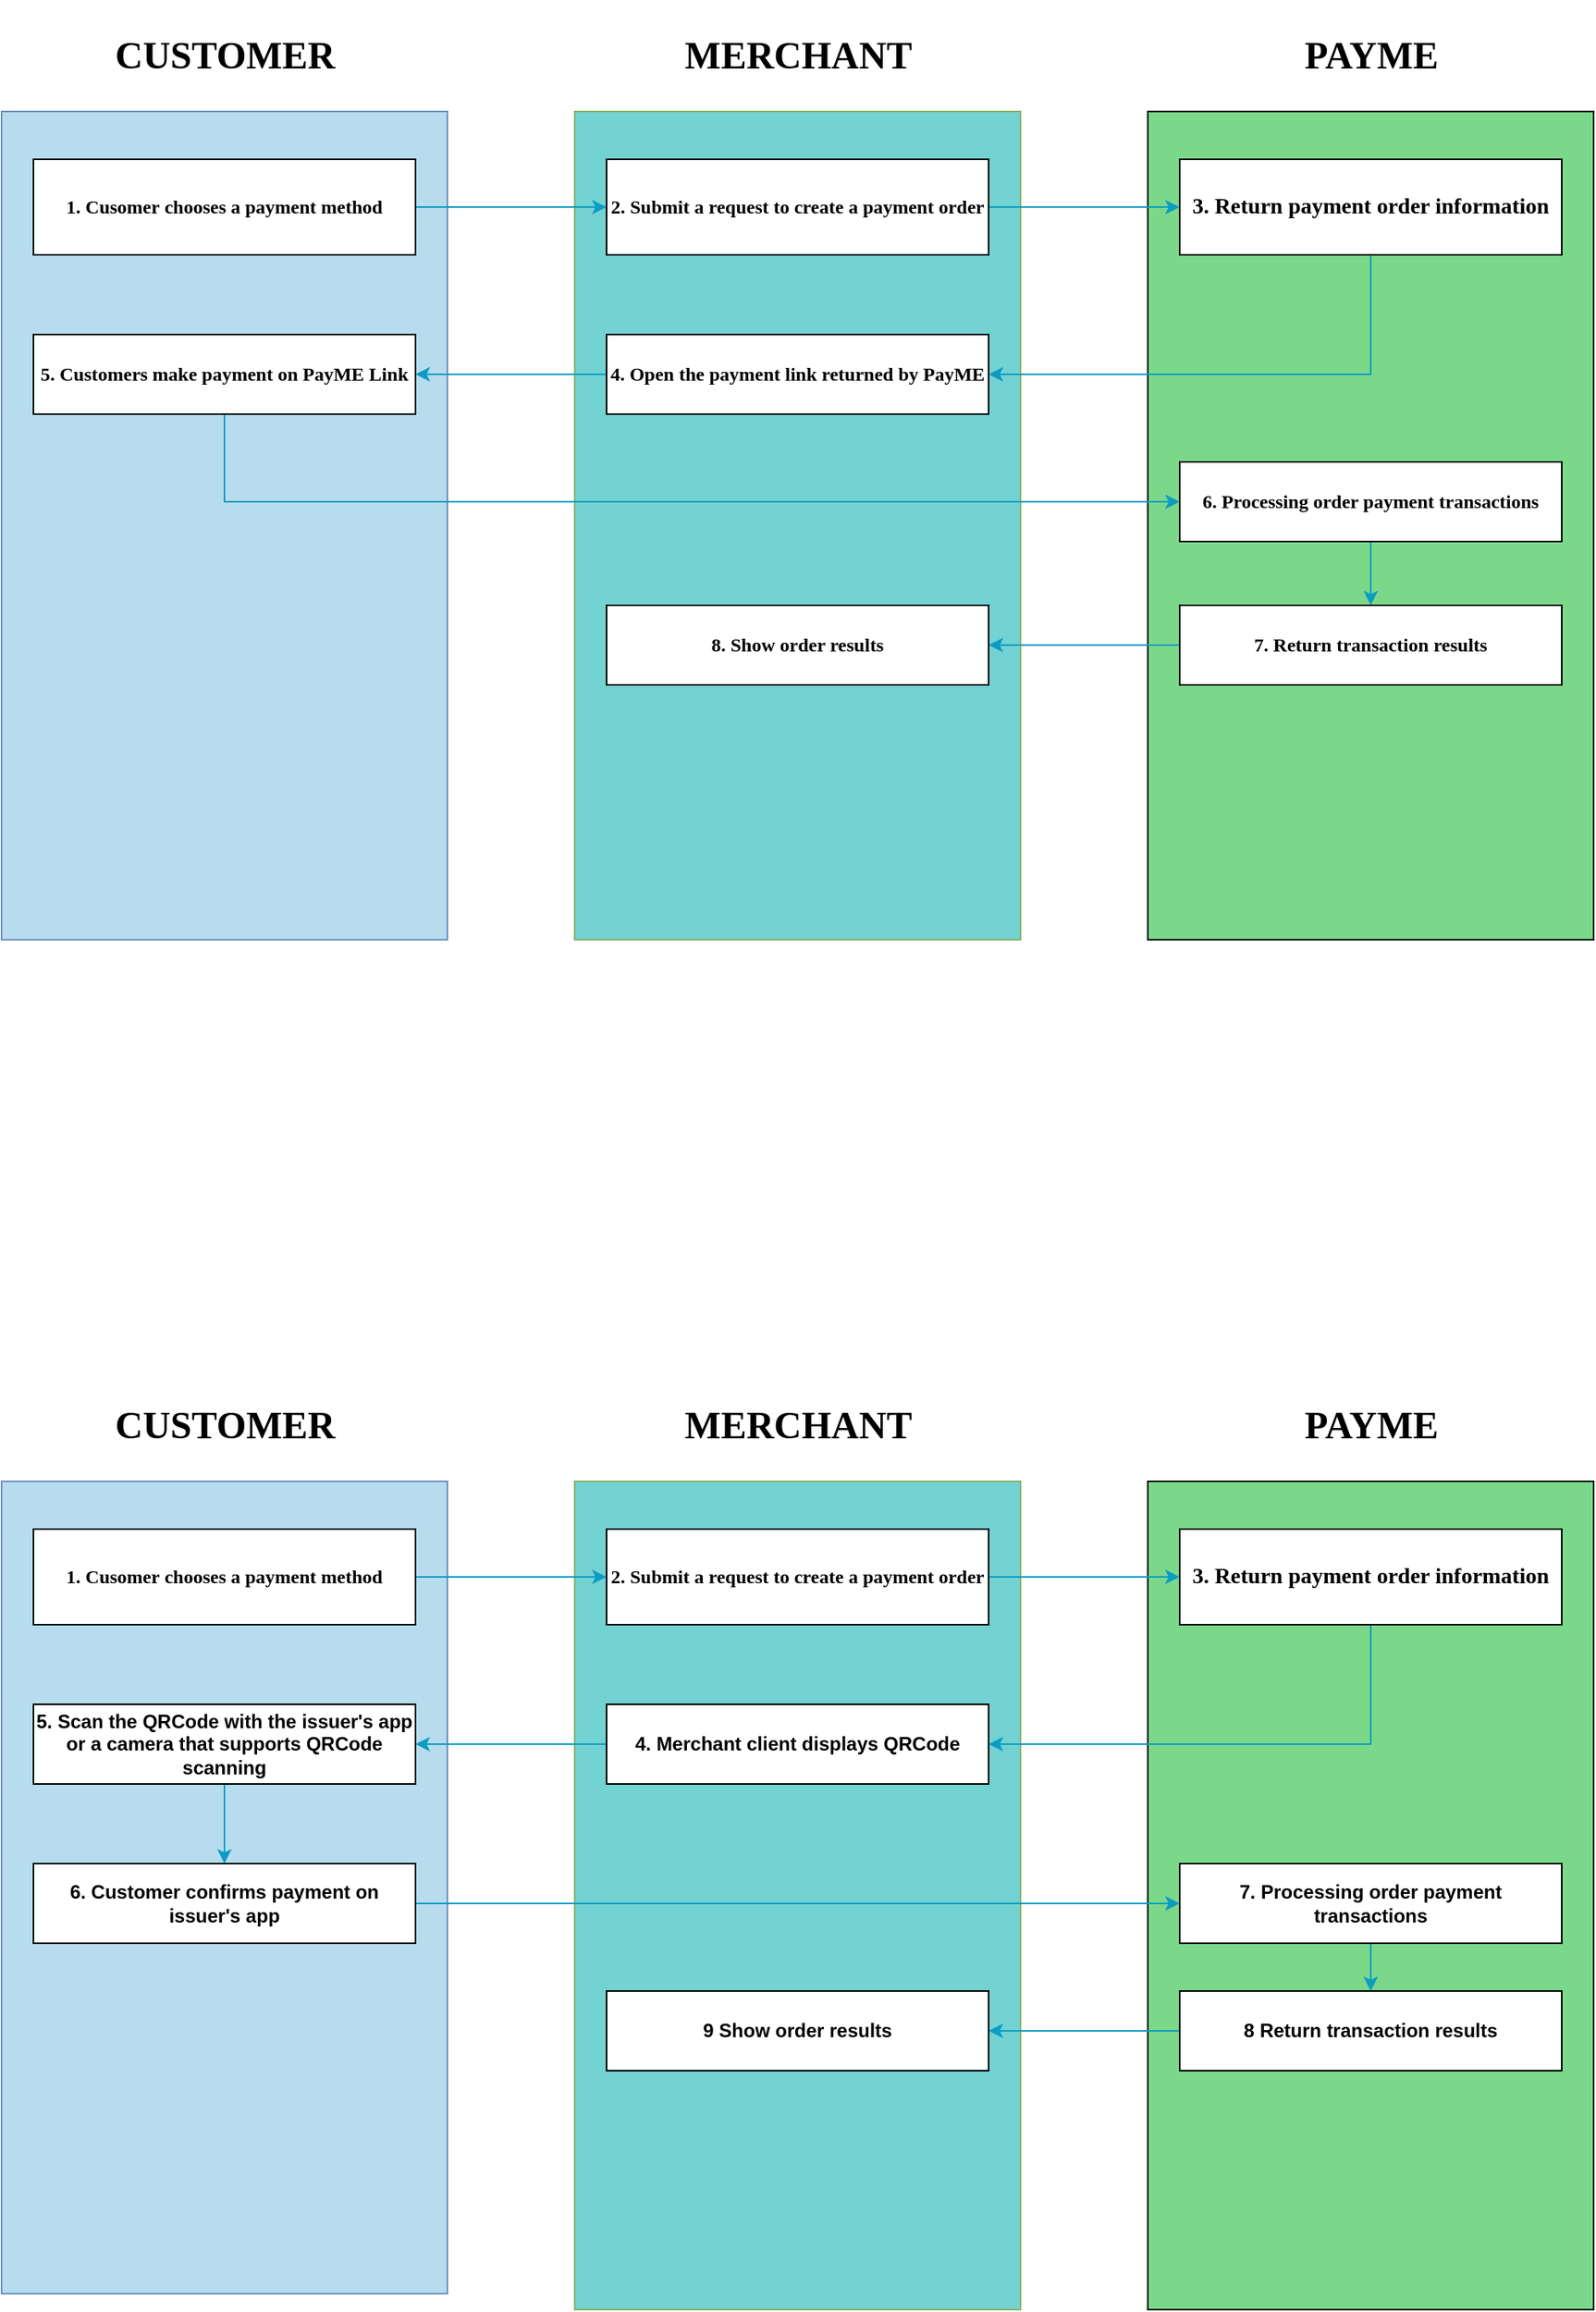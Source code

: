<mxfile version="20.7.4" type="github">
  <diagram id="nCt2MH3JMU5qnf8b5OxJ" name="Page-1">
    <mxGraphModel dx="989" dy="1621" grid="1" gridSize="10" guides="1" tooltips="1" connect="1" arrows="1" fold="1" page="1" pageScale="1" pageWidth="850" pageHeight="1100" math="0" shadow="0">
      <root>
        <mxCell id="0" />
        <mxCell id="1" parent="0" />
        <mxCell id="DisY7DZ7IWDPUWeo6XZU-4" value="" style="rounded=0;whiteSpace=wrap;html=1;fillColor=#b6dcee;strokeColor=#6c8ebf;" vertex="1" parent="1">
          <mxGeometry x="40" y="-640" width="280" height="520" as="geometry" />
        </mxCell>
        <mxCell id="DisY7DZ7IWDPUWeo6XZU-5" value="" style="rounded=0;whiteSpace=wrap;html=1;fillColor=#73d2d2;strokeColor=#82b366;" vertex="1" parent="1">
          <mxGeometry x="400" y="-640" width="280" height="520" as="geometry" />
        </mxCell>
        <mxCell id="DisY7DZ7IWDPUWeo6XZU-6" value="" style="rounded=0;whiteSpace=wrap;html=1;fillColor=#7bd88a;" vertex="1" parent="1">
          <mxGeometry x="760" y="-640" width="280" height="520" as="geometry" />
        </mxCell>
        <mxCell id="DisY7DZ7IWDPUWeo6XZU-22" style="edgeStyle=orthogonalEdgeStyle;rounded=0;jumpSize=8;orthogonalLoop=1;jettySize=auto;html=1;exitX=1;exitY=0.5;exitDx=0;exitDy=0;entryX=0;entryY=0.5;entryDx=0;entryDy=0;strokeColor=#0c9cc2;" edge="1" parent="1" source="DisY7DZ7IWDPUWeo6XZU-7" target="DisY7DZ7IWDPUWeo6XZU-10">
          <mxGeometry relative="1" as="geometry" />
        </mxCell>
        <mxCell id="DisY7DZ7IWDPUWeo6XZU-7" value="&lt;font face=&quot;Times New Roman&quot; style=&quot;font-size: 12px;&quot;&gt;1. Cusomer&amp;nbsp;&lt;span style=&quot;font-size: 12px; text-align: left; background-color: rgb(255, 255, 255);&quot;&gt;chooses a payment method&lt;/span&gt;&lt;/font&gt;" style="rounded=0;html=1;fontColor=default;whiteSpace=wrap;fontSize=12;fontStyle=1" vertex="1" parent="1">
          <mxGeometry x="60" y="-610" width="240" height="60" as="geometry" />
        </mxCell>
        <mxCell id="DisY7DZ7IWDPUWeo6XZU-137" style="edgeStyle=orthogonalEdgeStyle;rounded=0;jumpSize=8;orthogonalLoop=1;jettySize=auto;html=1;exitX=0.5;exitY=1;exitDx=0;exitDy=0;entryX=0;entryY=0.5;entryDx=0;entryDy=0;strokeColor=#0c9cc2;fontFamily=Times New Roman;fontSize=14;fontColor=#000000;" edge="1" parent="1" source="DisY7DZ7IWDPUWeo6XZU-8" target="DisY7DZ7IWDPUWeo6XZU-13">
          <mxGeometry relative="1" as="geometry" />
        </mxCell>
        <mxCell id="DisY7DZ7IWDPUWeo6XZU-8" value="5.&amp;nbsp;&lt;span style=&quot;font-size: 12px; text-align: left; background-color: rgb(255, 255, 255);&quot;&gt;Customers make payment on PayME Link&lt;/span&gt;" style="rounded=0;whiteSpace=wrap;html=1;fontFamily=Times New Roman;fontStyle=1;fontSize=12;" vertex="1" parent="1">
          <mxGeometry x="60" y="-500" width="240" height="50" as="geometry" />
        </mxCell>
        <mxCell id="DisY7DZ7IWDPUWeo6XZU-20" style="edgeStyle=orthogonalEdgeStyle;rounded=0;orthogonalLoop=1;jettySize=auto;html=1;exitX=1;exitY=0.5;exitDx=0;exitDy=0;strokeColor=#0c9cc2;" edge="1" parent="1" source="DisY7DZ7IWDPUWeo6XZU-10" target="DisY7DZ7IWDPUWeo6XZU-12">
          <mxGeometry relative="1" as="geometry" />
        </mxCell>
        <mxCell id="DisY7DZ7IWDPUWeo6XZU-10" value="&lt;span style=&quot;font-size: 12px; font-style: normal; font-variant-ligatures: normal; font-variant-caps: normal; letter-spacing: normal; orphans: 2; text-indent: 0px; text-transform: none; widows: 2; word-spacing: 0px; -webkit-text-stroke-width: 0px; text-decoration-thickness: initial; text-decoration-style: initial; text-decoration-color: initial; float: none; display: inline !important;&quot;&gt;2. Submit a request to create a payment order&lt;/span&gt;" style="rounded=0;whiteSpace=wrap;html=1;align=center;fontSize=12;fontFamily=Times New Roman;fontStyle=1;labelBackgroundColor=none;fontColor=default;" vertex="1" parent="1">
          <mxGeometry x="420" y="-610" width="240" height="60" as="geometry" />
        </mxCell>
        <mxCell id="DisY7DZ7IWDPUWeo6XZU-23" style="edgeStyle=orthogonalEdgeStyle;rounded=0;jumpSize=8;orthogonalLoop=1;jettySize=auto;html=1;exitX=0;exitY=0.5;exitDx=0;exitDy=0;strokeColor=#0c9cc2;" edge="1" parent="1" source="DisY7DZ7IWDPUWeo6XZU-11" target="DisY7DZ7IWDPUWeo6XZU-8">
          <mxGeometry relative="1" as="geometry" />
        </mxCell>
        <mxCell id="DisY7DZ7IWDPUWeo6XZU-11" value="&lt;span style=&quot;font-size: 12px; font-style: normal; font-variant-ligatures: normal; font-variant-caps: normal; letter-spacing: normal; orphans: 2; text-align: left; text-indent: 0px; text-transform: none; widows: 2; word-spacing: 0px; -webkit-text-stroke-width: 0px; background-color: rgb(255, 255, 255); text-decoration-thickness: initial; text-decoration-style: initial; text-decoration-color: initial; float: none; display: inline !important;&quot;&gt;4. Open the payment link returned by PayME&lt;/span&gt;" style="rounded=0;whiteSpace=wrap;html=1;fontFamily=Times New Roman;fontStyle=1;fontSize=12;" vertex="1" parent="1">
          <mxGeometry x="420" y="-500" width="240" height="50" as="geometry" />
        </mxCell>
        <mxCell id="DisY7DZ7IWDPUWeo6XZU-21" style="edgeStyle=orthogonalEdgeStyle;rounded=0;orthogonalLoop=1;jettySize=auto;html=1;exitX=0.5;exitY=1;exitDx=0;exitDy=0;entryX=1;entryY=0.5;entryDx=0;entryDy=0;strokeColor=#0c9cc2;" edge="1" parent="1" source="DisY7DZ7IWDPUWeo6XZU-12" target="DisY7DZ7IWDPUWeo6XZU-11">
          <mxGeometry relative="1" as="geometry" />
        </mxCell>
        <mxCell id="DisY7DZ7IWDPUWeo6XZU-12" value="&lt;span style=&quot;font-size: 14px; font-style: normal; font-variant-ligatures: normal; font-variant-caps: normal; letter-spacing: normal; orphans: 2; text-align: left; text-indent: 0px; text-transform: none; widows: 2; word-spacing: 0px; -webkit-text-stroke-width: 0px; background-color: rgb(255, 255, 255); text-decoration-thickness: initial; text-decoration-style: initial; text-decoration-color: initial; float: none; display: inline !important;&quot;&gt;3. Return payment order information&lt;/span&gt;" style="rounded=0;whiteSpace=wrap;html=1;fontFamily=Times New Roman;fontSize=14;fontStyle=1;fontColor=#000000;" vertex="1" parent="1">
          <mxGeometry x="780" y="-610" width="240" height="60" as="geometry" />
        </mxCell>
        <mxCell id="DisY7DZ7IWDPUWeo6XZU-27" style="edgeStyle=orthogonalEdgeStyle;rounded=0;jumpSize=8;orthogonalLoop=1;jettySize=auto;html=1;exitX=0.5;exitY=1;exitDx=0;exitDy=0;entryX=0.5;entryY=0;entryDx=0;entryDy=0;strokeColor=#0c9cc2;" edge="1" parent="1" source="DisY7DZ7IWDPUWeo6XZU-13" target="DisY7DZ7IWDPUWeo6XZU-14">
          <mxGeometry relative="1" as="geometry" />
        </mxCell>
        <mxCell id="DisY7DZ7IWDPUWeo6XZU-13" value="&lt;div style=&quot;text-align: left; font-size: 12px;&quot;&gt;&lt;span style=&quot;background-color: initial; font-size: 12px;&quot;&gt;6.&amp;nbsp;&lt;/span&gt;&lt;font style=&quot;font-size: 12px;&quot;&gt;&lt;span style=&quot;font-size: 12px; background-color: rgb(255, 255, 255);&quot;&gt;Processing order payment transactions&lt;/span&gt;&lt;/font&gt;&lt;/div&gt;" style="rounded=0;whiteSpace=wrap;html=1;fontFamily=Times New Roman;fontStyle=1;fontSize=12;" vertex="1" parent="1">
          <mxGeometry x="780" y="-420" width="240" height="50" as="geometry" />
        </mxCell>
        <mxCell id="DisY7DZ7IWDPUWeo6XZU-28" style="edgeStyle=orthogonalEdgeStyle;rounded=0;jumpSize=8;orthogonalLoop=1;jettySize=auto;html=1;exitX=0;exitY=0.5;exitDx=0;exitDy=0;entryX=1;entryY=0.5;entryDx=0;entryDy=0;strokeColor=#0c9cc2;" edge="1" parent="1" source="DisY7DZ7IWDPUWeo6XZU-14" target="DisY7DZ7IWDPUWeo6XZU-15">
          <mxGeometry relative="1" as="geometry" />
        </mxCell>
        <mxCell id="DisY7DZ7IWDPUWeo6XZU-14" value="7.&amp;nbsp;&lt;span style=&quot;border-color: var(--border-color); font-size: 12px; text-align: left; background-color: rgb(255, 255, 255);&quot;&gt;Return transaction results&lt;/span&gt;" style="rounded=0;whiteSpace=wrap;html=1;fontFamily=Times New Roman;fontStyle=1;fontSize=12;" vertex="1" parent="1">
          <mxGeometry x="780" y="-330" width="240" height="50" as="geometry" />
        </mxCell>
        <mxCell id="DisY7DZ7IWDPUWeo6XZU-15" value="8.&amp;nbsp;&lt;span style=&quot;font-size: 12px; text-align: left; background-color: rgb(255, 255, 255);&quot;&gt;Show order results&lt;/span&gt;" style="rounded=0;whiteSpace=wrap;html=1;fontFamily=Times New Roman;fontStyle=1;fontSize=12;" vertex="1" parent="1">
          <mxGeometry x="420" y="-330" width="240" height="50" as="geometry" />
        </mxCell>
        <mxCell id="DisY7DZ7IWDPUWeo6XZU-30" value="&lt;h1&gt;CUSTOMER&lt;/h1&gt;" style="text;html=1;align=center;verticalAlign=middle;resizable=0;points=[];autosize=1;strokeColor=none;fillColor=none;fontStyle=1;fontFamily=Times New Roman;" vertex="1" parent="1">
          <mxGeometry x="100" y="-710" width="160" height="70" as="geometry" />
        </mxCell>
        <mxCell id="DisY7DZ7IWDPUWeo6XZU-31" value="&lt;h1&gt;MERCHANT&lt;/h1&gt;" style="text;html=1;align=center;verticalAlign=middle;resizable=0;points=[];autosize=1;strokeColor=none;fillColor=none;fontStyle=1;fontFamily=Times New Roman;" vertex="1" parent="1">
          <mxGeometry x="455" y="-710" width="170" height="70" as="geometry" />
        </mxCell>
        <mxCell id="DisY7DZ7IWDPUWeo6XZU-32" value="&lt;h1&gt;PAYME&lt;/h1&gt;" style="text;html=1;align=center;verticalAlign=middle;resizable=0;points=[];autosize=1;strokeColor=none;fillColor=none;fontStyle=1;fontFamily=Times New Roman;" vertex="1" parent="1">
          <mxGeometry x="845" y="-710" width="110" height="70" as="geometry" />
        </mxCell>
        <mxCell id="DisY7DZ7IWDPUWeo6XZU-113" value="&lt;h1&gt;CUSTOMER&lt;/h1&gt;" style="text;html=1;align=center;verticalAlign=middle;resizable=0;points=[];autosize=1;strokeColor=none;fillColor=none;fontStyle=1;fontFamily=Times New Roman;" vertex="1" parent="1">
          <mxGeometry x="100" y="150" width="160" height="70" as="geometry" />
        </mxCell>
        <mxCell id="DisY7DZ7IWDPUWeo6XZU-114" value="&lt;h1&gt;MERCHANT&lt;/h1&gt;" style="text;html=1;align=center;verticalAlign=middle;resizable=0;points=[];autosize=1;strokeColor=none;fillColor=none;fontStyle=1;fontFamily=Times New Roman;" vertex="1" parent="1">
          <mxGeometry x="455" y="150" width="170" height="70" as="geometry" />
        </mxCell>
        <mxCell id="DisY7DZ7IWDPUWeo6XZU-115" value="&lt;h1&gt;PAYME&lt;/h1&gt;" style="text;html=1;align=center;verticalAlign=middle;resizable=0;points=[];autosize=1;strokeColor=none;fillColor=none;fontStyle=1;fontFamily=Times New Roman;" vertex="1" parent="1">
          <mxGeometry x="845" y="150" width="110" height="70" as="geometry" />
        </mxCell>
        <mxCell id="DisY7DZ7IWDPUWeo6XZU-116" value="" style="rounded=0;whiteSpace=wrap;html=1;fillColor=#b6dcee;strokeColor=#6c8ebf;" vertex="1" parent="1">
          <mxGeometry x="40" y="220" width="280" height="510" as="geometry" />
        </mxCell>
        <mxCell id="DisY7DZ7IWDPUWeo6XZU-117" value="" style="rounded=0;whiteSpace=wrap;html=1;fillColor=#73d2d2;strokeColor=#82b366;" vertex="1" parent="1">
          <mxGeometry x="400" y="220" width="280" height="520" as="geometry" />
        </mxCell>
        <mxCell id="DisY7DZ7IWDPUWeo6XZU-118" value="" style="rounded=0;whiteSpace=wrap;html=1;fillColor=#7bd88a;" vertex="1" parent="1">
          <mxGeometry x="760" y="220" width="280" height="520" as="geometry" />
        </mxCell>
        <mxCell id="DisY7DZ7IWDPUWeo6XZU-119" style="edgeStyle=orthogonalEdgeStyle;rounded=0;jumpSize=8;orthogonalLoop=1;jettySize=auto;html=1;exitX=1;exitY=0.5;exitDx=0;exitDy=0;entryX=0;entryY=0.5;entryDx=0;entryDy=0;strokeColor=#0c9cc2;" edge="1" parent="1" source="DisY7DZ7IWDPUWeo6XZU-120" target="DisY7DZ7IWDPUWeo6XZU-126">
          <mxGeometry relative="1" as="geometry" />
        </mxCell>
        <mxCell id="DisY7DZ7IWDPUWeo6XZU-120" value="&lt;span style=&quot;font-family: &amp;quot;Times New Roman&amp;quot;;&quot;&gt;1. Cusomer&amp;nbsp;&lt;/span&gt;&lt;span style=&quot;border-color: var(--border-color); font-family: &amp;quot;Times New Roman&amp;quot;; text-align: left; background-color: rgb(255, 255, 255);&quot;&gt;chooses a payment method&lt;/span&gt;" style="rounded=0;html=1;fontColor=default;whiteSpace=wrap;fontSize=12;fontStyle=1" vertex="1" parent="1">
          <mxGeometry x="60" y="250" width="240" height="60" as="geometry" />
        </mxCell>
        <mxCell id="DisY7DZ7IWDPUWeo6XZU-121" style="edgeStyle=orthogonalEdgeStyle;rounded=0;jumpSize=8;orthogonalLoop=1;jettySize=auto;html=1;exitX=0.5;exitY=1;exitDx=0;exitDy=0;entryX=0.5;entryY=0;entryDx=0;entryDy=0;strokeColor=#0c9cc2;" edge="1" parent="1" source="DisY7DZ7IWDPUWeo6XZU-122" target="DisY7DZ7IWDPUWeo6XZU-124">
          <mxGeometry relative="1" as="geometry" />
        </mxCell>
        <mxCell id="DisY7DZ7IWDPUWeo6XZU-122" value="&lt;font style=&quot;font-size: 12px;&quot;&gt;&lt;b&gt;5.&amp;nbsp;&lt;span style=&quot;font-family: &amp;quot;Nunito Sans&amp;quot;, sans-serif; text-align: left; background-color: rgb(255, 255, 255);&quot;&gt;Scan the QRCode with the issuer&#39;s app or a camera that supports QRCode scanning&lt;/span&gt;&lt;/b&gt;&lt;/font&gt;" style="rounded=0;whiteSpace=wrap;html=1;" vertex="1" parent="1">
          <mxGeometry x="60" y="360" width="240" height="50" as="geometry" />
        </mxCell>
        <mxCell id="DisY7DZ7IWDPUWeo6XZU-123" style="edgeStyle=orthogonalEdgeStyle;rounded=0;jumpSize=8;orthogonalLoop=1;jettySize=auto;html=1;exitX=1;exitY=0.5;exitDx=0;exitDy=0;strokeColor=#0c9cc2;" edge="1" parent="1" source="DisY7DZ7IWDPUWeo6XZU-124" target="DisY7DZ7IWDPUWeo6XZU-132">
          <mxGeometry relative="1" as="geometry" />
        </mxCell>
        <mxCell id="DisY7DZ7IWDPUWeo6XZU-124" value="&lt;div style=&quot;&quot;&gt;6. Customer&amp;nbsp;confirms payment on issuer&#39;s app&lt;/div&gt;" style="rounded=0;whiteSpace=wrap;html=1;fontFamily=Helvetica;fontStyle=1;align=center;" vertex="1" parent="1">
          <mxGeometry x="60" y="460" width="240" height="50" as="geometry" />
        </mxCell>
        <mxCell id="DisY7DZ7IWDPUWeo6XZU-125" style="edgeStyle=orthogonalEdgeStyle;rounded=0;orthogonalLoop=1;jettySize=auto;html=1;exitX=1;exitY=0.5;exitDx=0;exitDy=0;strokeColor=#0c9cc2;" edge="1" parent="1" source="DisY7DZ7IWDPUWeo6XZU-126" target="DisY7DZ7IWDPUWeo6XZU-130">
          <mxGeometry relative="1" as="geometry" />
        </mxCell>
        <mxCell id="DisY7DZ7IWDPUWeo6XZU-126" value="2. Submit a request to create a payment order" style="rounded=0;whiteSpace=wrap;html=1;align=center;fontSize=12;fontFamily=Times New Roman;fontStyle=1;labelBackgroundColor=none;fontColor=default;" vertex="1" parent="1">
          <mxGeometry x="420" y="250" width="240" height="60" as="geometry" />
        </mxCell>
        <mxCell id="DisY7DZ7IWDPUWeo6XZU-127" style="edgeStyle=orthogonalEdgeStyle;rounded=0;jumpSize=8;orthogonalLoop=1;jettySize=auto;html=1;exitX=0;exitY=0.5;exitDx=0;exitDy=0;strokeColor=#0c9cc2;" edge="1" parent="1" source="DisY7DZ7IWDPUWeo6XZU-128" target="DisY7DZ7IWDPUWeo6XZU-122">
          <mxGeometry relative="1" as="geometry" />
        </mxCell>
        <mxCell id="DisY7DZ7IWDPUWeo6XZU-128" value="&lt;div style=&quot;font-size: 12px;&quot;&gt;&lt;font face=&quot;Nunito Sans, sans-serif&quot; style=&quot;font-size: 12px;&quot;&gt;&lt;span style=&quot;font-size: 12px; background-color: rgb(255, 255, 255);&quot;&gt;4.&amp;nbsp;&lt;/span&gt;&lt;/font&gt;&lt;span style=&quot;font-family: &amp;quot;Nunito Sans&amp;quot;, sans-serif; background-color: initial; font-size: 12px;&quot;&gt;Merchant client displays QRCode&lt;/span&gt;&lt;/div&gt;" style="rounded=0;whiteSpace=wrap;html=1;align=center;fontSize=12;fontStyle=1" vertex="1" parent="1">
          <mxGeometry x="420" y="360" width="240" height="50" as="geometry" />
        </mxCell>
        <mxCell id="DisY7DZ7IWDPUWeo6XZU-129" style="edgeStyle=orthogonalEdgeStyle;rounded=0;orthogonalLoop=1;jettySize=auto;html=1;exitX=0.5;exitY=1;exitDx=0;exitDy=0;entryX=1;entryY=0.5;entryDx=0;entryDy=0;strokeColor=#0c9cc2;" edge="1" parent="1" source="DisY7DZ7IWDPUWeo6XZU-130" target="DisY7DZ7IWDPUWeo6XZU-128">
          <mxGeometry relative="1" as="geometry" />
        </mxCell>
        <mxCell id="DisY7DZ7IWDPUWeo6XZU-130" value="&lt;span style=&quot;text-align: left; background-color: rgb(255, 255, 255);&quot;&gt;3. Return payment order information&lt;/span&gt;" style="rounded=0;whiteSpace=wrap;html=1;fontFamily=Times New Roman;fontSize=14;fontStyle=1;fontColor=#000000;" vertex="1" parent="1">
          <mxGeometry x="780" y="250" width="240" height="60" as="geometry" />
        </mxCell>
        <mxCell id="DisY7DZ7IWDPUWeo6XZU-131" style="edgeStyle=orthogonalEdgeStyle;rounded=0;jumpSize=8;orthogonalLoop=1;jettySize=auto;html=1;exitX=0.5;exitY=1;exitDx=0;exitDy=0;entryX=0.5;entryY=0;entryDx=0;entryDy=0;strokeColor=#0c9cc2;" edge="1" parent="1" source="DisY7DZ7IWDPUWeo6XZU-132" target="DisY7DZ7IWDPUWeo6XZU-134">
          <mxGeometry relative="1" as="geometry" />
        </mxCell>
        <mxCell id="DisY7DZ7IWDPUWeo6XZU-132" value="&lt;div style=&quot;&quot;&gt;&lt;b&gt;7.&amp;nbsp;Processing order payment transactions&lt;/b&gt;&lt;/div&gt;" style="rounded=0;whiteSpace=wrap;html=1;align=center;" vertex="1" parent="1">
          <mxGeometry x="780" y="460" width="240" height="50" as="geometry" />
        </mxCell>
        <mxCell id="DisY7DZ7IWDPUWeo6XZU-133" style="edgeStyle=orthogonalEdgeStyle;rounded=0;jumpSize=8;orthogonalLoop=1;jettySize=auto;html=1;exitX=0;exitY=0.5;exitDx=0;exitDy=0;entryX=1;entryY=0.5;entryDx=0;entryDy=0;strokeColor=#0c9cc2;" edge="1" parent="1" source="DisY7DZ7IWDPUWeo6XZU-134" target="DisY7DZ7IWDPUWeo6XZU-135">
          <mxGeometry relative="1" as="geometry" />
        </mxCell>
        <mxCell id="DisY7DZ7IWDPUWeo6XZU-134" value="&lt;b style=&quot;&quot;&gt;8&amp;nbsp;&lt;span style=&quot;border-color: var(--border-color); font-family: &amp;quot;Nunito Sans&amp;quot;, sans-serif; background-color: rgb(255, 255, 255);&quot;&gt;Return transaction results&lt;/span&gt;&lt;/b&gt;" style="rounded=0;whiteSpace=wrap;html=1;align=center;" vertex="1" parent="1">
          <mxGeometry x="780" y="540" width="240" height="50" as="geometry" />
        </mxCell>
        <mxCell id="DisY7DZ7IWDPUWeo6XZU-135" value="&lt;font style=&quot;font-size: 12px;&quot;&gt;&lt;b&gt;9&amp;nbsp;&lt;span style=&quot;font-family: &amp;quot;Nunito Sans&amp;quot;, sans-serif; text-align: left; background-color: rgb(255, 255, 255);&quot;&gt;Show order results&lt;/span&gt;&lt;/b&gt;&lt;/font&gt;" style="rounded=0;whiteSpace=wrap;html=1;" vertex="1" parent="1">
          <mxGeometry x="420" y="540" width="240" height="50" as="geometry" />
        </mxCell>
      </root>
    </mxGraphModel>
  </diagram>
</mxfile>

